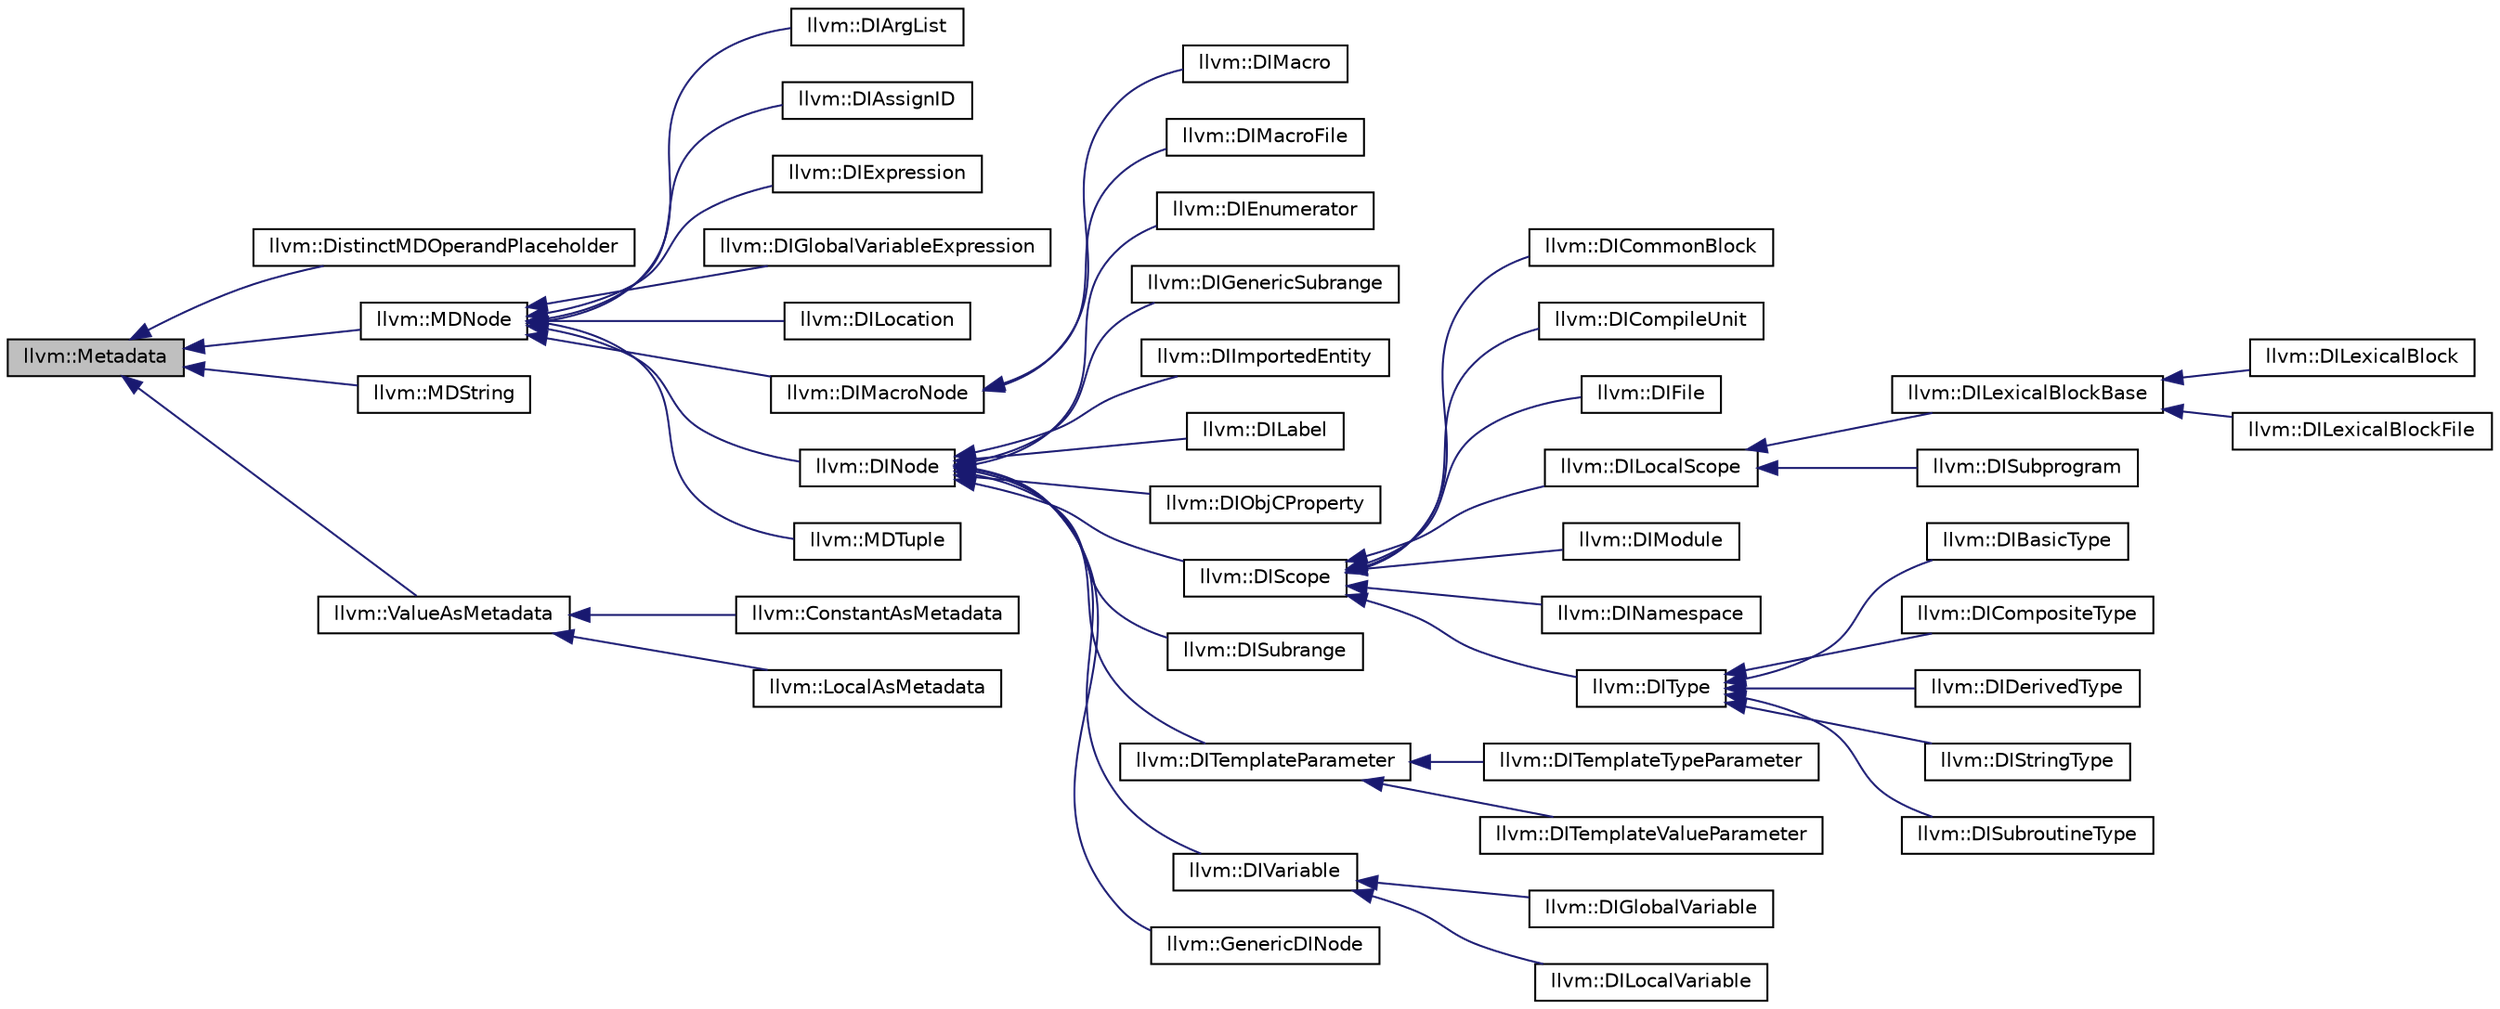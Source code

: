 digraph "llvm::Metadata"
{
 // LATEX_PDF_SIZE
  bgcolor="transparent";
  edge [fontname="Helvetica",fontsize="10",labelfontname="Helvetica",labelfontsize="10"];
  node [fontname="Helvetica",fontsize="10",shape=record];
  rankdir="LR";
  Node1 [label="llvm::Metadata",height=0.2,width=0.4,color="black", fillcolor="grey75", style="filled", fontcolor="black",tooltip="Root of the metadata hierarchy."];
  Node1 -> Node2 [dir="back",color="midnightblue",fontsize="10",style="solid",fontname="Helvetica"];
  Node2 [label="llvm::DistinctMDOperandPlaceholder",height=0.2,width=0.4,color="black",URL="$classllvm_1_1DistinctMDOperandPlaceholder.html",tooltip="Placeholder metadata for operands of distinct MDNodes."];
  Node1 -> Node3 [dir="back",color="midnightblue",fontsize="10",style="solid",fontname="Helvetica"];
  Node3 [label="llvm::MDNode",height=0.2,width=0.4,color="black",URL="$classllvm_1_1MDNode.html",tooltip="Metadata node."];
  Node3 -> Node4 [dir="back",color="midnightblue",fontsize="10",style="solid",fontname="Helvetica"];
  Node4 [label="llvm::DIArgList",height=0.2,width=0.4,color="black",URL="$classllvm_1_1DIArgList.html",tooltip="List of ValueAsMetadata, to be used as an argument to a dbg.value intrinsic."];
  Node3 -> Node5 [dir="back",color="midnightblue",fontsize="10",style="solid",fontname="Helvetica"];
  Node5 [label="llvm::DIAssignID",height=0.2,width=0.4,color="black",URL="$classllvm_1_1DIAssignID.html",tooltip="Assignment ID."];
  Node3 -> Node6 [dir="back",color="midnightblue",fontsize="10",style="solid",fontname="Helvetica"];
  Node6 [label="llvm::DIExpression",height=0.2,width=0.4,color="black",URL="$classllvm_1_1DIExpression.html",tooltip="DWARF expression."];
  Node3 -> Node7 [dir="back",color="midnightblue",fontsize="10",style="solid",fontname="Helvetica"];
  Node7 [label="llvm::DIGlobalVariableExpression",height=0.2,width=0.4,color="black",URL="$classllvm_1_1DIGlobalVariableExpression.html",tooltip="A pair of DIGlobalVariable and DIExpression."];
  Node3 -> Node8 [dir="back",color="midnightblue",fontsize="10",style="solid",fontname="Helvetica"];
  Node8 [label="llvm::DILocation",height=0.2,width=0.4,color="black",URL="$classllvm_1_1DILocation.html",tooltip="Debug location."];
  Node3 -> Node9 [dir="back",color="midnightblue",fontsize="10",style="solid",fontname="Helvetica"];
  Node9 [label="llvm::DIMacroNode",height=0.2,width=0.4,color="black",URL="$classllvm_1_1DIMacroNode.html",tooltip="Macro Info DWARF-like metadata node."];
  Node9 -> Node10 [dir="back",color="midnightblue",fontsize="10",style="solid",fontname="Helvetica"];
  Node10 [label="llvm::DIMacro",height=0.2,width=0.4,color="black",URL="$classllvm_1_1DIMacro.html",tooltip=" "];
  Node9 -> Node11 [dir="back",color="midnightblue",fontsize="10",style="solid",fontname="Helvetica"];
  Node11 [label="llvm::DIMacroFile",height=0.2,width=0.4,color="black",URL="$classllvm_1_1DIMacroFile.html",tooltip=" "];
  Node3 -> Node12 [dir="back",color="midnightblue",fontsize="10",style="solid",fontname="Helvetica"];
  Node12 [label="llvm::DINode",height=0.2,width=0.4,color="black",URL="$classllvm_1_1DINode.html",tooltip="Tagged DWARF-like metadata node."];
  Node12 -> Node13 [dir="back",color="midnightblue",fontsize="10",style="solid",fontname="Helvetica"];
  Node13 [label="llvm::DIEnumerator",height=0.2,width=0.4,color="black",URL="$classllvm_1_1DIEnumerator.html",tooltip="Enumeration value."];
  Node12 -> Node14 [dir="back",color="midnightblue",fontsize="10",style="solid",fontname="Helvetica"];
  Node14 [label="llvm::DIGenericSubrange",height=0.2,width=0.4,color="black",URL="$classllvm_1_1DIGenericSubrange.html",tooltip=" "];
  Node12 -> Node15 [dir="back",color="midnightblue",fontsize="10",style="solid",fontname="Helvetica"];
  Node15 [label="llvm::DIImportedEntity",height=0.2,width=0.4,color="black",URL="$classllvm_1_1DIImportedEntity.html",tooltip="An imported module (C++ using directive or similar)."];
  Node12 -> Node16 [dir="back",color="midnightblue",fontsize="10",style="solid",fontname="Helvetica"];
  Node16 [label="llvm::DILabel",height=0.2,width=0.4,color="black",URL="$classllvm_1_1DILabel.html",tooltip="Label."];
  Node12 -> Node17 [dir="back",color="midnightblue",fontsize="10",style="solid",fontname="Helvetica"];
  Node17 [label="llvm::DIObjCProperty",height=0.2,width=0.4,color="black",URL="$classllvm_1_1DIObjCProperty.html",tooltip=" "];
  Node12 -> Node18 [dir="back",color="midnightblue",fontsize="10",style="solid",fontname="Helvetica"];
  Node18 [label="llvm::DIScope",height=0.2,width=0.4,color="black",URL="$classllvm_1_1DIScope.html",tooltip="Base class for scope-like contexts."];
  Node18 -> Node19 [dir="back",color="midnightblue",fontsize="10",style="solid",fontname="Helvetica"];
  Node19 [label="llvm::DICommonBlock",height=0.2,width=0.4,color="black",URL="$classllvm_1_1DICommonBlock.html",tooltip=" "];
  Node18 -> Node20 [dir="back",color="midnightblue",fontsize="10",style="solid",fontname="Helvetica"];
  Node20 [label="llvm::DICompileUnit",height=0.2,width=0.4,color="black",URL="$classllvm_1_1DICompileUnit.html",tooltip="Compile unit."];
  Node18 -> Node21 [dir="back",color="midnightblue",fontsize="10",style="solid",fontname="Helvetica"];
  Node21 [label="llvm::DIFile",height=0.2,width=0.4,color="black",URL="$classllvm_1_1DIFile.html",tooltip="File."];
  Node18 -> Node22 [dir="back",color="midnightblue",fontsize="10",style="solid",fontname="Helvetica"];
  Node22 [label="llvm::DILocalScope",height=0.2,width=0.4,color="black",URL="$classllvm_1_1DILocalScope.html",tooltip="A scope for locals."];
  Node22 -> Node23 [dir="back",color="midnightblue",fontsize="10",style="solid",fontname="Helvetica"];
  Node23 [label="llvm::DILexicalBlockBase",height=0.2,width=0.4,color="black",URL="$classllvm_1_1DILexicalBlockBase.html",tooltip=" "];
  Node23 -> Node24 [dir="back",color="midnightblue",fontsize="10",style="solid",fontname="Helvetica"];
  Node24 [label="llvm::DILexicalBlock",height=0.2,width=0.4,color="black",URL="$classllvm_1_1DILexicalBlock.html",tooltip=" "];
  Node23 -> Node25 [dir="back",color="midnightblue",fontsize="10",style="solid",fontname="Helvetica"];
  Node25 [label="llvm::DILexicalBlockFile",height=0.2,width=0.4,color="black",URL="$classllvm_1_1DILexicalBlockFile.html",tooltip=" "];
  Node22 -> Node26 [dir="back",color="midnightblue",fontsize="10",style="solid",fontname="Helvetica"];
  Node26 [label="llvm::DISubprogram",height=0.2,width=0.4,color="black",URL="$classllvm_1_1DISubprogram.html",tooltip="Subprogram description."];
  Node18 -> Node27 [dir="back",color="midnightblue",fontsize="10",style="solid",fontname="Helvetica"];
  Node27 [label="llvm::DIModule",height=0.2,width=0.4,color="black",URL="$classllvm_1_1DIModule.html",tooltip="Represents a module in the programming language, for example, a Clang module, or a Fortran module."];
  Node18 -> Node28 [dir="back",color="midnightblue",fontsize="10",style="solid",fontname="Helvetica"];
  Node28 [label="llvm::DINamespace",height=0.2,width=0.4,color="black",URL="$classllvm_1_1DINamespace.html",tooltip=" "];
  Node18 -> Node29 [dir="back",color="midnightblue",fontsize="10",style="solid",fontname="Helvetica"];
  Node29 [label="llvm::DIType",height=0.2,width=0.4,color="black",URL="$classllvm_1_1DIType.html",tooltip="Base class for types."];
  Node29 -> Node30 [dir="back",color="midnightblue",fontsize="10",style="solid",fontname="Helvetica"];
  Node30 [label="llvm::DIBasicType",height=0.2,width=0.4,color="black",URL="$classllvm_1_1DIBasicType.html",tooltip="Basic type, like 'int' or 'float'."];
  Node29 -> Node31 [dir="back",color="midnightblue",fontsize="10",style="solid",fontname="Helvetica"];
  Node31 [label="llvm::DICompositeType",height=0.2,width=0.4,color="black",URL="$classllvm_1_1DICompositeType.html",tooltip="Composite types."];
  Node29 -> Node32 [dir="back",color="midnightblue",fontsize="10",style="solid",fontname="Helvetica"];
  Node32 [label="llvm::DIDerivedType",height=0.2,width=0.4,color="black",URL="$classllvm_1_1DIDerivedType.html",tooltip="Derived types."];
  Node29 -> Node33 [dir="back",color="midnightblue",fontsize="10",style="solid",fontname="Helvetica"];
  Node33 [label="llvm::DIStringType",height=0.2,width=0.4,color="black",URL="$classllvm_1_1DIStringType.html",tooltip="String type, Fortran CHARACTER(n)"];
  Node29 -> Node34 [dir="back",color="midnightblue",fontsize="10",style="solid",fontname="Helvetica"];
  Node34 [label="llvm::DISubroutineType",height=0.2,width=0.4,color="black",URL="$classllvm_1_1DISubroutineType.html",tooltip="Type array for a subprogram."];
  Node12 -> Node35 [dir="back",color="midnightblue",fontsize="10",style="solid",fontname="Helvetica"];
  Node35 [label="llvm::DISubrange",height=0.2,width=0.4,color="black",URL="$classllvm_1_1DISubrange.html",tooltip="Array subrange."];
  Node12 -> Node36 [dir="back",color="midnightblue",fontsize="10",style="solid",fontname="Helvetica"];
  Node36 [label="llvm::DITemplateParameter",height=0.2,width=0.4,color="black",URL="$classllvm_1_1DITemplateParameter.html",tooltip="Base class for template parameters."];
  Node36 -> Node37 [dir="back",color="midnightblue",fontsize="10",style="solid",fontname="Helvetica"];
  Node37 [label="llvm::DITemplateTypeParameter",height=0.2,width=0.4,color="black",URL="$classllvm_1_1DITemplateTypeParameter.html",tooltip=" "];
  Node36 -> Node38 [dir="back",color="midnightblue",fontsize="10",style="solid",fontname="Helvetica"];
  Node38 [label="llvm::DITemplateValueParameter",height=0.2,width=0.4,color="black",URL="$classllvm_1_1DITemplateValueParameter.html",tooltip=" "];
  Node12 -> Node39 [dir="back",color="midnightblue",fontsize="10",style="solid",fontname="Helvetica"];
  Node39 [label="llvm::DIVariable",height=0.2,width=0.4,color="black",URL="$classllvm_1_1DIVariable.html",tooltip="Base class for variables."];
  Node39 -> Node40 [dir="back",color="midnightblue",fontsize="10",style="solid",fontname="Helvetica"];
  Node40 [label="llvm::DIGlobalVariable",height=0.2,width=0.4,color="black",URL="$classllvm_1_1DIGlobalVariable.html",tooltip="Global variables."];
  Node39 -> Node41 [dir="back",color="midnightblue",fontsize="10",style="solid",fontname="Helvetica"];
  Node41 [label="llvm::DILocalVariable",height=0.2,width=0.4,color="black",URL="$classllvm_1_1DILocalVariable.html",tooltip="Local variable."];
  Node12 -> Node42 [dir="back",color="midnightblue",fontsize="10",style="solid",fontname="Helvetica"];
  Node42 [label="llvm::GenericDINode",height=0.2,width=0.4,color="black",URL="$classllvm_1_1GenericDINode.html",tooltip="Generic tagged DWARF-like metadata node."];
  Node3 -> Node43 [dir="back",color="midnightblue",fontsize="10",style="solid",fontname="Helvetica"];
  Node43 [label="llvm::MDTuple",height=0.2,width=0.4,color="black",URL="$classllvm_1_1MDTuple.html",tooltip="Tuple of metadata."];
  Node1 -> Node44 [dir="back",color="midnightblue",fontsize="10",style="solid",fontname="Helvetica"];
  Node44 [label="llvm::MDString",height=0.2,width=0.4,color="black",URL="$classllvm_1_1MDString.html",tooltip="A single uniqued string."];
  Node1 -> Node45 [dir="back",color="midnightblue",fontsize="10",style="solid",fontname="Helvetica"];
  Node45 [label="llvm::ValueAsMetadata",height=0.2,width=0.4,color="black",URL="$classllvm_1_1ValueAsMetadata.html",tooltip="Value wrapper in the Metadata hierarchy."];
  Node45 -> Node46 [dir="back",color="midnightblue",fontsize="10",style="solid",fontname="Helvetica"];
  Node46 [label="llvm::ConstantAsMetadata",height=0.2,width=0.4,color="black",URL="$classllvm_1_1ConstantAsMetadata.html",tooltip=" "];
  Node45 -> Node47 [dir="back",color="midnightblue",fontsize="10",style="solid",fontname="Helvetica"];
  Node47 [label="llvm::LocalAsMetadata",height=0.2,width=0.4,color="black",URL="$classllvm_1_1LocalAsMetadata.html",tooltip=" "];
}
